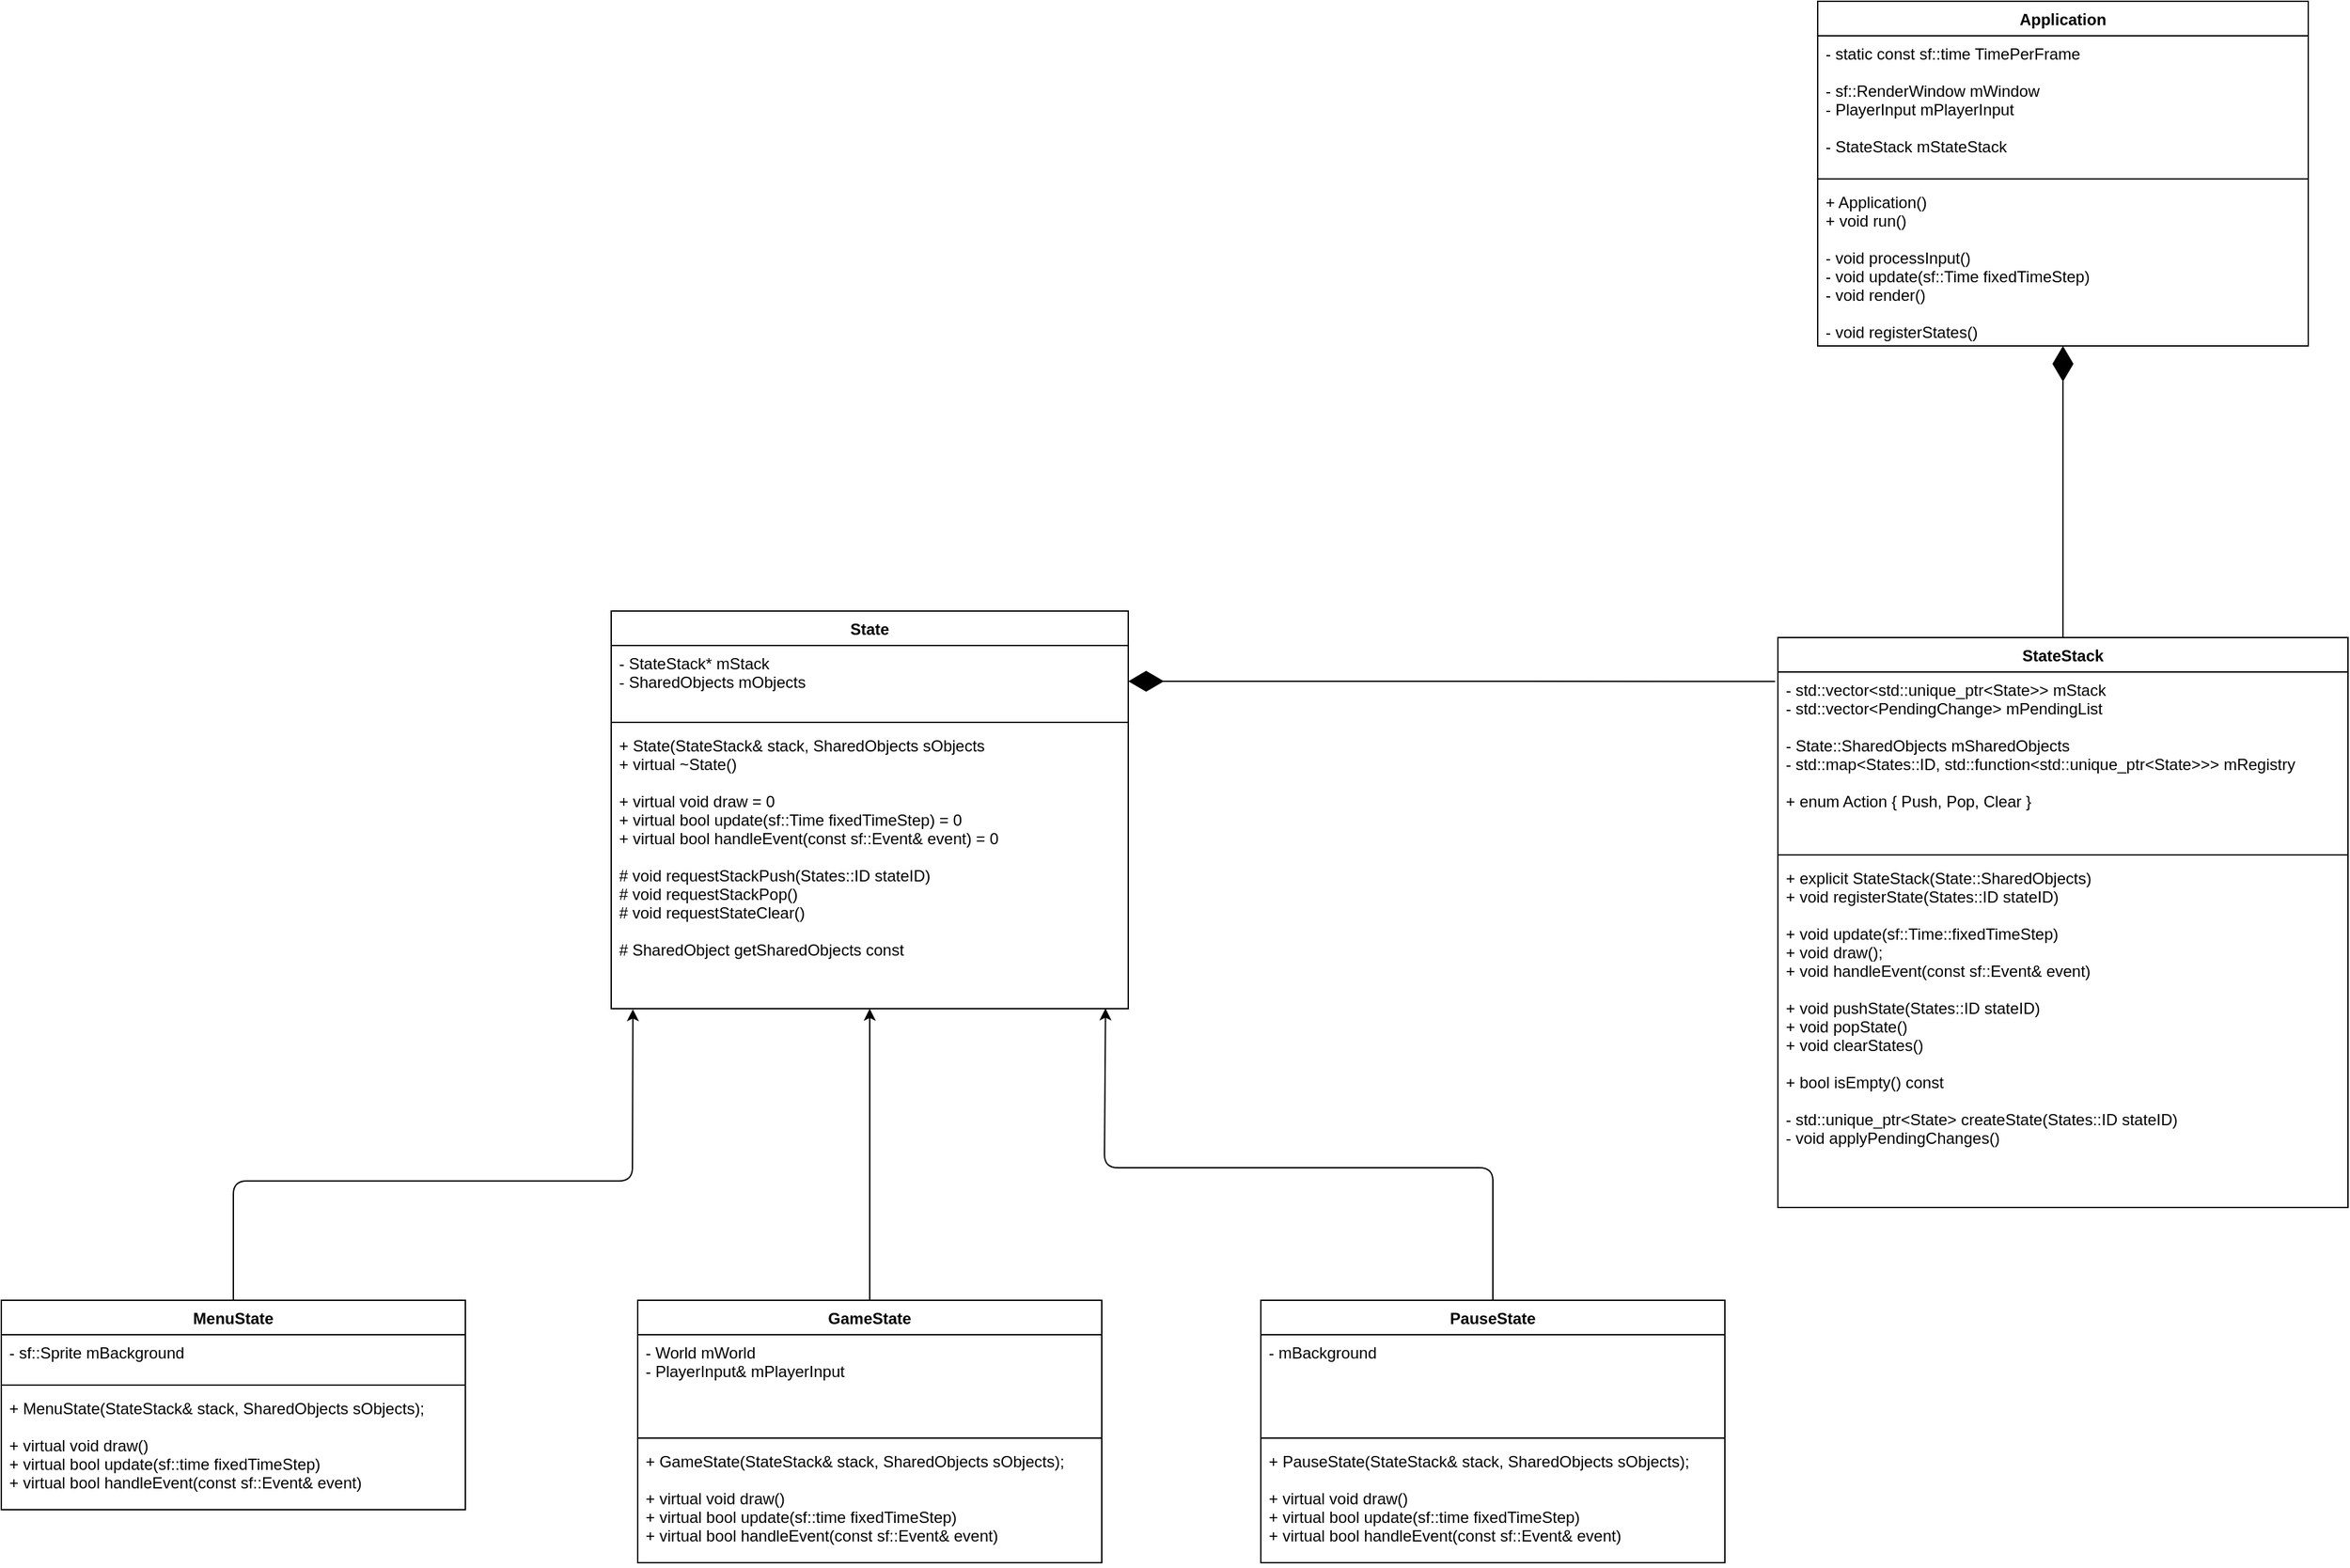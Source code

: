 <mxfile>
    <diagram id="YDBFeMvPvld5pMn1PC9u" name="Page-1">
        <mxGraphModel dx="3840" dy="2308" grid="1" gridSize="10" guides="1" tooltips="1" connect="1" arrows="1" fold="1" page="1" pageScale="1" pageWidth="1100" pageHeight="850" math="0" shadow="0">
            <root>
                <mxCell id="0"/>
                <mxCell id="1" parent="0"/>
                <mxCell id="2" value="State" style="swimlane;fontStyle=1;align=center;verticalAlign=top;childLayout=stackLayout;horizontal=1;startSize=26;horizontalStack=0;resizeParent=1;resizeParentMax=0;resizeLast=0;collapsible=1;marginBottom=0;" vertex="1" parent="1">
                    <mxGeometry x="-770" y="10" width="390" height="300" as="geometry"/>
                </mxCell>
                <mxCell id="3" value="- StateStack* mStack&#10;- SharedObjects mObjects" style="text;strokeColor=none;fillColor=none;align=left;verticalAlign=top;spacingLeft=4;spacingRight=4;overflow=hidden;rotatable=0;points=[[0,0.5],[1,0.5]];portConstraint=eastwest;" vertex="1" parent="2">
                    <mxGeometry y="26" width="390" height="54" as="geometry"/>
                </mxCell>
                <mxCell id="4" value="" style="line;strokeWidth=1;fillColor=none;align=left;verticalAlign=middle;spacingTop=-1;spacingLeft=3;spacingRight=3;rotatable=0;labelPosition=right;points=[];portConstraint=eastwest;strokeColor=inherit;" vertex="1" parent="2">
                    <mxGeometry y="80" width="390" height="8" as="geometry"/>
                </mxCell>
                <mxCell id="5" value="+ State(StateStack&amp; stack, SharedObjects sObjects&#10;+ virtual ~State()&#10;&#10;+ virtual void draw = 0&#10;+ virtual bool update(sf::Time fixedTimeStep) = 0&#10;+ virtual bool handleEvent(const sf::Event&amp; event) = 0&#10;&#10;# void requestStackPush(States::ID stateID)&#10;# void requestStackPop()&#10;# void requestStateClear()&#10;&#10;# SharedObject getSharedObjects const" style="text;strokeColor=none;fillColor=none;align=left;verticalAlign=top;spacingLeft=4;spacingRight=4;overflow=hidden;rotatable=0;points=[[0,0.5],[1,0.5]];portConstraint=eastwest;" vertex="1" parent="2">
                    <mxGeometry y="88" width="390" height="212" as="geometry"/>
                </mxCell>
                <mxCell id="14" value="" style="endArrow=classic;html=1;exitX=0.5;exitY=0;exitDx=0;exitDy=0;entryX=0.042;entryY=1.002;entryDx=0;entryDy=0;entryPerimeter=0;" edge="1" parent="1" source="25" target="5">
                    <mxGeometry width="50" height="50" relative="1" as="geometry">
                        <mxPoint x="-1155" y="530.0" as="sourcePoint"/>
                        <mxPoint x="-754" y="340" as="targetPoint"/>
                        <Array as="points">
                            <mxPoint x="-1055" y="440"/>
                            <mxPoint x="-754" y="440"/>
                        </Array>
                    </mxGeometry>
                </mxCell>
                <mxCell id="15" value="GameState" style="swimlane;fontStyle=1;align=center;verticalAlign=top;childLayout=stackLayout;horizontal=1;startSize=26;horizontalStack=0;resizeParent=1;resizeParentMax=0;resizeLast=0;collapsible=1;marginBottom=0;" vertex="1" parent="1">
                    <mxGeometry x="-750" y="530" width="350" height="198" as="geometry"/>
                </mxCell>
                <mxCell id="16" value="- World mWorld&#10;- PlayerInput&amp; mPlayerInput" style="text;strokeColor=none;fillColor=none;align=left;verticalAlign=top;spacingLeft=4;spacingRight=4;overflow=hidden;rotatable=0;points=[[0,0.5],[1,0.5]];portConstraint=eastwest;" vertex="1" parent="15">
                    <mxGeometry y="26" width="350" height="74" as="geometry"/>
                </mxCell>
                <mxCell id="17" value="" style="line;strokeWidth=1;fillColor=none;align=left;verticalAlign=middle;spacingTop=-1;spacingLeft=3;spacingRight=3;rotatable=0;labelPosition=right;points=[];portConstraint=eastwest;strokeColor=inherit;" vertex="1" parent="15">
                    <mxGeometry y="100" width="350" height="8" as="geometry"/>
                </mxCell>
                <mxCell id="18" value="+ GameState(StateStack&amp; stack, SharedObjects sObjects);&#10;&#10;+ virtual void draw()&#10;+ virtual bool update(sf::time fixedTimeStep)&#10;+ virtual bool handleEvent(const sf::Event&amp; event)&#10;&#10;&#10;" style="text;strokeColor=none;fillColor=none;align=left;verticalAlign=top;spacingLeft=4;spacingRight=4;overflow=hidden;rotatable=0;points=[[0,0.5],[1,0.5]];portConstraint=eastwest;" vertex="1" parent="15">
                    <mxGeometry y="108" width="350" height="90" as="geometry"/>
                </mxCell>
                <mxCell id="19" value="" style="endArrow=classic;html=1;exitX=0.5;exitY=0;exitDx=0;exitDy=0;" edge="1" parent="1" source="15" target="5">
                    <mxGeometry width="50" height="50" relative="1" as="geometry">
                        <mxPoint x="-570" y="550" as="sourcePoint"/>
                        <mxPoint x="-520" y="500" as="targetPoint"/>
                    </mxGeometry>
                </mxCell>
                <mxCell id="20" value="PauseState" style="swimlane;fontStyle=1;align=center;verticalAlign=top;childLayout=stackLayout;horizontal=1;startSize=26;horizontalStack=0;resizeParent=1;resizeParentMax=0;resizeLast=0;collapsible=1;marginBottom=0;" vertex="1" parent="1">
                    <mxGeometry x="-280" y="530" width="350" height="198" as="geometry"/>
                </mxCell>
                <mxCell id="21" value="- mBackground" style="text;strokeColor=none;fillColor=none;align=left;verticalAlign=top;spacingLeft=4;spacingRight=4;overflow=hidden;rotatable=0;points=[[0,0.5],[1,0.5]];portConstraint=eastwest;" vertex="1" parent="20">
                    <mxGeometry y="26" width="350" height="74" as="geometry"/>
                </mxCell>
                <mxCell id="22" value="" style="line;strokeWidth=1;fillColor=none;align=left;verticalAlign=middle;spacingTop=-1;spacingLeft=3;spacingRight=3;rotatable=0;labelPosition=right;points=[];portConstraint=eastwest;strokeColor=inherit;" vertex="1" parent="20">
                    <mxGeometry y="100" width="350" height="8" as="geometry"/>
                </mxCell>
                <mxCell id="23" value="+ PauseState(StateStack&amp; stack, SharedObjects sObjects);&#10;&#10;+ virtual void draw()&#10;+ virtual bool update(sf::time fixedTimeStep)&#10;+ virtual bool handleEvent(const sf::Event&amp; event)&#10;&#10;&#10;" style="text;strokeColor=none;fillColor=none;align=left;verticalAlign=top;spacingLeft=4;spacingRight=4;overflow=hidden;rotatable=0;points=[[0,0.5],[1,0.5]];portConstraint=eastwest;" vertex="1" parent="20">
                    <mxGeometry y="108" width="350" height="90" as="geometry"/>
                </mxCell>
                <mxCell id="24" value="" style="endArrow=classic;html=1;exitX=0.5;exitY=0;exitDx=0;exitDy=0;entryX=0.956;entryY=0.999;entryDx=0;entryDy=0;entryPerimeter=0;" edge="1" parent="1" source="20" target="5">
                    <mxGeometry width="50" height="50" relative="1" as="geometry">
                        <mxPoint x="-100" y="530" as="sourcePoint"/>
                        <mxPoint x="-50" y="480" as="targetPoint"/>
                        <Array as="points">
                            <mxPoint x="-105" y="430"/>
                            <mxPoint x="-398" y="430"/>
                        </Array>
                    </mxGeometry>
                </mxCell>
                <mxCell id="25" value="MenuState" style="swimlane;fontStyle=1;align=center;verticalAlign=top;childLayout=stackLayout;horizontal=1;startSize=26;horizontalStack=0;resizeParent=1;resizeParentMax=0;resizeLast=0;collapsible=1;marginBottom=0;" vertex="1" parent="1">
                    <mxGeometry x="-1230" y="530" width="350" height="158" as="geometry"/>
                </mxCell>
                <mxCell id="26" value="- sf::Sprite mBackground" style="text;strokeColor=none;fillColor=none;align=left;verticalAlign=top;spacingLeft=4;spacingRight=4;overflow=hidden;rotatable=0;points=[[0,0.5],[1,0.5]];portConstraint=eastwest;" vertex="1" parent="25">
                    <mxGeometry y="26" width="350" height="34" as="geometry"/>
                </mxCell>
                <mxCell id="27" value="" style="line;strokeWidth=1;fillColor=none;align=left;verticalAlign=middle;spacingTop=-1;spacingLeft=3;spacingRight=3;rotatable=0;labelPosition=right;points=[];portConstraint=eastwest;strokeColor=inherit;" vertex="1" parent="25">
                    <mxGeometry y="60" width="350" height="8" as="geometry"/>
                </mxCell>
                <mxCell id="28" value="+ MenuState(StateStack&amp; stack, SharedObjects sObjects);&#10;&#10;+ virtual void draw()&#10;+ virtual bool update(sf::time fixedTimeStep)&#10;+ virtual bool handleEvent(const sf::Event&amp; event)&#10;&#10;&#10;" style="text;strokeColor=none;fillColor=none;align=left;verticalAlign=top;spacingLeft=4;spacingRight=4;overflow=hidden;rotatable=0;points=[[0,0.5],[1,0.5]];portConstraint=eastwest;" vertex="1" parent="25">
                    <mxGeometry y="68" width="350" height="90" as="geometry"/>
                </mxCell>
                <mxCell id="29" value="StateStack" style="swimlane;fontStyle=1;align=center;verticalAlign=top;childLayout=stackLayout;horizontal=1;startSize=26;horizontalStack=0;resizeParent=1;resizeParentMax=0;resizeLast=0;collapsible=1;marginBottom=0;" vertex="1" parent="1">
                    <mxGeometry x="110" y="30" width="430" height="430" as="geometry"/>
                </mxCell>
                <mxCell id="30" value="- std::vector&lt;std::unique_ptr&lt;State&gt;&gt; mStack&#10;- std::vector&lt;PendingChange&gt; mPendingList&#10;&#10;- State::SharedObjects mSharedObjects&#10;- std::map&lt;States::ID, std::function&lt;std::unique_ptr&lt;State&gt;&gt;&gt; mRegistry&#10;&#10;+ enum Action { Push, Pop, Clear }&#10;&#10;" style="text;strokeColor=none;fillColor=none;align=left;verticalAlign=top;spacingLeft=4;spacingRight=4;overflow=hidden;rotatable=0;points=[[0,0.5],[1,0.5]];portConstraint=eastwest;" vertex="1" parent="29">
                    <mxGeometry y="26" width="430" height="134" as="geometry"/>
                </mxCell>
                <mxCell id="31" value="" style="line;strokeWidth=1;fillColor=none;align=left;verticalAlign=middle;spacingTop=-1;spacingLeft=3;spacingRight=3;rotatable=0;labelPosition=right;points=[];portConstraint=eastwest;strokeColor=inherit;" vertex="1" parent="29">
                    <mxGeometry y="160" width="430" height="8" as="geometry"/>
                </mxCell>
                <mxCell id="32" value="+ explicit StateStack(State::SharedObjects)&#10;+ void registerState(States::ID stateID)&#10;&#10;+ void update(sf::Time::fixedTimeStep)&#10;+ void draw();&#10;+ void handleEvent(const sf::Event&amp; event)&#10;&#10;+ void pushState(States::ID stateID)&#10;+ void popState()&#10;+ void clearStates()&#10;&#10;+ bool isEmpty() const&#10;&#10;- std::unique_ptr&lt;State&gt; createState(States::ID stateID)&#10;- void applyPendingChanges()&#10;" style="text;strokeColor=none;fillColor=none;align=left;verticalAlign=top;spacingLeft=4;spacingRight=4;overflow=hidden;rotatable=0;points=[[0,0.5],[1,0.5]];portConstraint=eastwest;" vertex="1" parent="29">
                    <mxGeometry y="168" width="430" height="262" as="geometry"/>
                </mxCell>
                <mxCell id="33" value="" style="endArrow=diamondThin;endFill=1;endSize=24;html=1;entryX=1;entryY=0.5;entryDx=0;entryDy=0;exitX=-0.005;exitY=0.053;exitDx=0;exitDy=0;exitPerimeter=0;" edge="1" parent="1" source="30" target="3">
                    <mxGeometry width="160" relative="1" as="geometry">
                        <mxPoint x="100" y="61" as="sourcePoint"/>
                        <mxPoint x="-130" y="174" as="targetPoint"/>
                    </mxGeometry>
                </mxCell>
                <mxCell id="34" value="Application" style="swimlane;fontStyle=1;align=center;verticalAlign=top;childLayout=stackLayout;horizontal=1;startSize=26;horizontalStack=0;resizeParent=1;resizeParentMax=0;resizeLast=0;collapsible=1;marginBottom=0;" vertex="1" parent="1">
                    <mxGeometry x="140" y="-450" width="370" height="260" as="geometry"/>
                </mxCell>
                <mxCell id="35" value="- static const sf::time TimePerFrame&#10;&#10;- sf::RenderWindow mWindow&#10;- PlayerInput mPlayerInput&#10;&#10;- StateStack mStateStack&#10;" style="text;strokeColor=none;fillColor=none;align=left;verticalAlign=top;spacingLeft=4;spacingRight=4;overflow=hidden;rotatable=0;points=[[0,0.5],[1,0.5]];portConstraint=eastwest;" vertex="1" parent="34">
                    <mxGeometry y="26" width="370" height="104" as="geometry"/>
                </mxCell>
                <mxCell id="36" value="" style="line;strokeWidth=1;fillColor=none;align=left;verticalAlign=middle;spacingTop=-1;spacingLeft=3;spacingRight=3;rotatable=0;labelPosition=right;points=[];portConstraint=eastwest;strokeColor=inherit;" vertex="1" parent="34">
                    <mxGeometry y="130" width="370" height="8" as="geometry"/>
                </mxCell>
                <mxCell id="37" value="+ Application()&#10;+ void run()&#10;&#10;- void processInput()&#10;- void update(sf::Time fixedTimeStep)&#10;- void render()&#10;&#10;- void registerStates()" style="text;strokeColor=none;fillColor=none;align=left;verticalAlign=top;spacingLeft=4;spacingRight=4;overflow=hidden;rotatable=0;points=[[0,0.5],[1,0.5]];portConstraint=eastwest;" vertex="1" parent="34">
                    <mxGeometry y="138" width="370" height="122" as="geometry"/>
                </mxCell>
                <mxCell id="38" value="" style="endArrow=diamondThin;endFill=1;endSize=24;html=1;exitX=0.5;exitY=0;exitDx=0;exitDy=0;" edge="1" parent="1" source="29" target="37">
                    <mxGeometry width="160" relative="1" as="geometry">
                        <mxPoint x="1180" y="-110" as="sourcePoint"/>
                        <mxPoint x="814" y="-190" as="targetPoint"/>
                    </mxGeometry>
                </mxCell>
            </root>
        </mxGraphModel>
    </diagram>
</mxfile>
